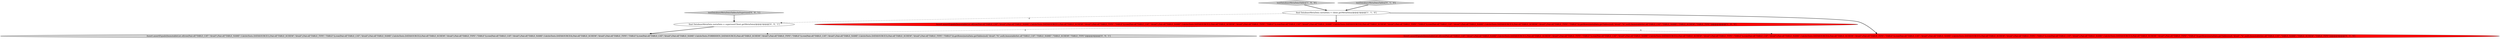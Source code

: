 digraph {
1 [style = filled, label = "Assert.assertEquals(ImmutableList.of(row(Pair.of(\"TABLE_CAT\",\"druid\"),Pair.of(\"TABLE_NAME\",CalciteTests.DATASOURCE1),Pair.of(\"TABLE_SCHEM\",\"druid\"),Pair.of(\"TABLE_TYPE\",\"TABLE\")),row(Pair.of(\"TABLE_CAT\",\"druid\"),Pair.of(\"TABLE_NAME\",CalciteTests.DATASOURCE2),Pair.of(\"TABLE_SCHEM\",\"druid\"),Pair.of(\"TABLE_TYPE\",\"TABLE\")),row(Pair.of(\"TABLE_CAT\",\"druid\"),Pair.of(\"TABLE_NAME\",CalciteTests.DATASOURCE4),Pair.of(\"TABLE_SCHEM\",\"druid\"),Pair.of(\"TABLE_TYPE\",\"TABLE\")),row(Pair.of(\"TABLE_CAT\",\"druid\"),Pair.of(\"TABLE_NAME\",CalciteTests.DATASOURCE3),Pair.of(\"TABLE_SCHEM\",\"druid\"),Pair.of(\"TABLE_TYPE\",\"TABLE\"))),getRows(metaData.getTables(null,\"druid\",\"%\",null),ImmutableSet.of(\"TABLE_CAT\",\"TABLE_NAME\",\"TABLE_SCHEM\",\"TABLE_TYPE\")))@@@4@@@['1', '0', '0']", fillcolor = red, shape = ellipse image = "AAA1AAABBB1BBB"];
6 [style = filled, label = "final DatabaseMetaData metaData = superuserClient.getMetaData()@@@3@@@['0', '0', '1']", fillcolor = white, shape = ellipse image = "AAA0AAABBB3BBB"];
0 [style = filled, label = "testDatabaseMetaDataTables['1', '0', '0']", fillcolor = lightgray, shape = diamond image = "AAA0AAABBB1BBB"];
2 [style = filled, label = "final DatabaseMetaData metaData = client.getMetaData()@@@3@@@['1', '1', '0']", fillcolor = white, shape = ellipse image = "AAA0AAABBB1BBB"];
7 [style = filled, label = "testDatabaseMetaDataTablesAsSuperuser['0', '0', '1']", fillcolor = lightgray, shape = diamond image = "AAA0AAABBB3BBB"];
3 [style = filled, label = "testDatabaseMetaDataTables['0', '1', '0']", fillcolor = lightgray, shape = diamond image = "AAA0AAABBB2BBB"];
5 [style = filled, label = "Assert.assertEquals(ImmutableList.of(row(Pair.of(\"TABLE_CAT\",\"druid\"),Pair.of(\"TABLE_NAME\",CalciteTests.DATASOURCE1),Pair.of(\"TABLE_SCHEM\",\"druid\"),Pair.of(\"TABLE_TYPE\",\"TABLE\")),row(Pair.of(\"TABLE_CAT\",\"druid\"),Pair.of(\"TABLE_NAME\",CalciteTests.DATASOURCE2),Pair.of(\"TABLE_SCHEM\",\"druid\"),Pair.of(\"TABLE_TYPE\",\"TABLE\")),row(Pair.of(\"TABLE_CAT\",\"druid\"),Pair.of(\"TABLE_NAME\",CalciteTests.DATASOURCE4),Pair.of(\"TABLE_SCHEM\",\"druid\"),Pair.of(\"TABLE_TYPE\",\"TABLE\")),row(Pair.of(\"TABLE_CAT\",\"druid\"),Pair.of(\"TABLE_NAME\",CalciteTests.FORBIDDEN_DATASOURCE),Pair.of(\"TABLE_SCHEM\",\"druid\"),Pair.of(\"TABLE_TYPE\",\"TABLE\")),row(Pair.of(\"TABLE_CAT\",\"druid\"),Pair.of(\"TABLE_NAME\",CalciteTests.DATASOURCE3),Pair.of(\"TABLE_SCHEM\",\"druid\"),Pair.of(\"TABLE_TYPE\",\"TABLE\"))),getRows(metaData.getTables(null,\"druid\",\"%\",null),ImmutableSet.of(\"TABLE_CAT\",\"TABLE_NAME\",\"TABLE_SCHEM\",\"TABLE_TYPE\")))@@@4@@@['0', '0', '1']", fillcolor = lightgray, shape = ellipse image = "AAA0AAABBB3BBB"];
4 [style = filled, label = "Assert.assertEquals(ImmutableList.of(row(Pair.of(\"TABLE_CAT\",\"druid\"),Pair.of(\"TABLE_NAME\",CalciteTests.DATASOURCE1),Pair.of(\"TABLE_SCHEM\",\"druid\"),Pair.of(\"TABLE_TYPE\",\"TABLE\")),row(Pair.of(\"TABLE_CAT\",\"druid\"),Pair.of(\"TABLE_NAME\",CalciteTests.DATASOURCE2),Pair.of(\"TABLE_SCHEM\",\"druid\"),Pair.of(\"TABLE_TYPE\",\"TABLE\")),row(Pair.of(\"TABLE_CAT\",\"druid\"),Pair.of(\"TABLE_NAME\",CalciteTests.DATASOURCE4),Pair.of(\"TABLE_SCHEM\",\"druid\"),Pair.of(\"TABLE_TYPE\",\"TABLE\")),row(Pair.of(\"TABLE_CAT\",\"druid\"),Pair.of(\"TABLE_NAME\",CalciteTests.DATASOURCE5),Pair.of(\"TABLE_SCHEM\",\"druid\"),Pair.of(\"TABLE_TYPE\",\"TABLE\")),row(Pair.of(\"TABLE_CAT\",\"druid\"),Pair.of(\"TABLE_NAME\",CalciteTests.DATASOURCE3),Pair.of(\"TABLE_SCHEM\",\"druid\"),Pair.of(\"TABLE_TYPE\",\"TABLE\"))),getRows(metaData.getTables(null,\"druid\",\"%\",null),ImmutableSet.of(\"TABLE_CAT\",\"TABLE_NAME\",\"TABLE_SCHEM\",\"TABLE_TYPE\")))@@@4@@@['0', '1', '0']", fillcolor = red, shape = ellipse image = "AAA1AAABBB2BBB"];
1->4 [style = dashed, label="0"];
6->5 [style = bold, label=""];
1->5 [style = dashed, label="0"];
3->2 [style = bold, label=""];
2->4 [style = bold, label=""];
2->1 [style = bold, label=""];
7->6 [style = bold, label=""];
0->2 [style = bold, label=""];
2->6 [style = dashed, label="0"];
}
